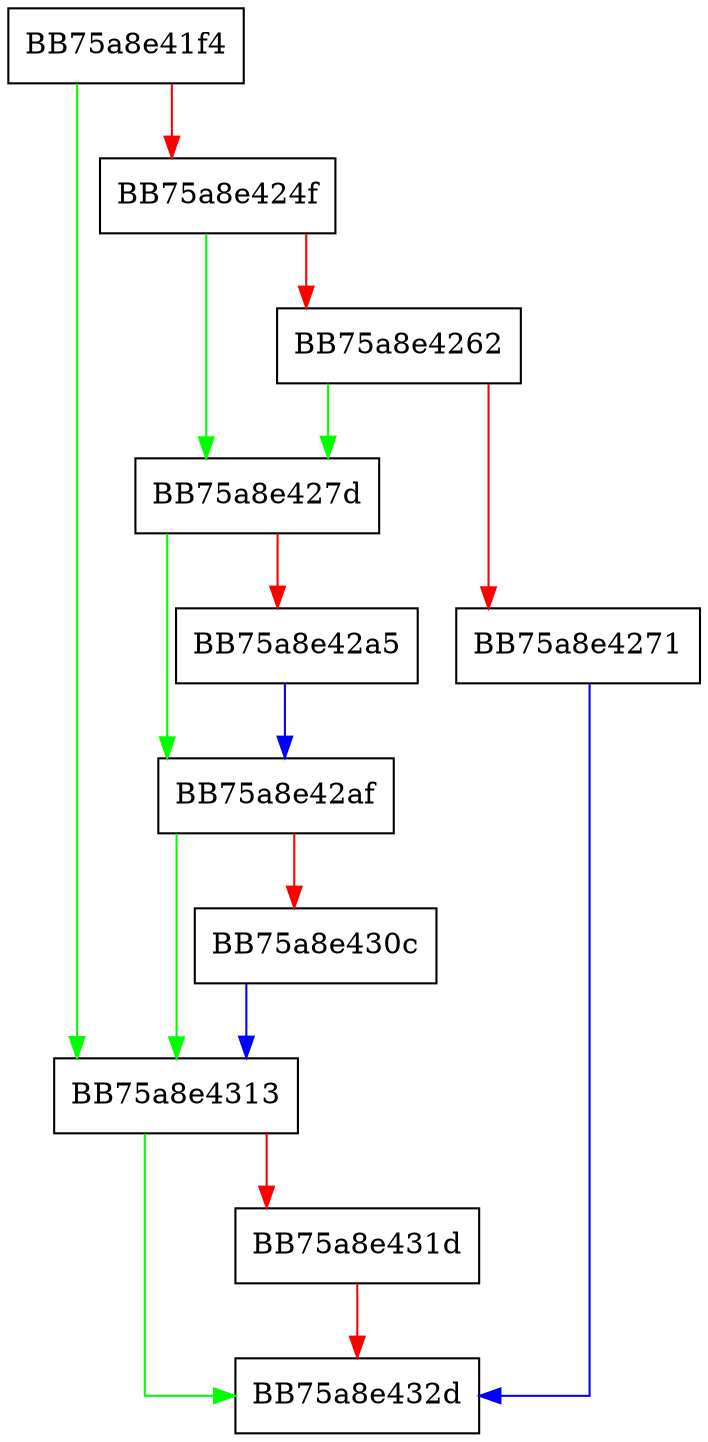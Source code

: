 digraph allocate {
  node [shape="box"];
  graph [splines=ortho];
  BB75a8e41f4 -> BB75a8e4313 [color="green"];
  BB75a8e41f4 -> BB75a8e424f [color="red"];
  BB75a8e424f -> BB75a8e427d [color="green"];
  BB75a8e424f -> BB75a8e4262 [color="red"];
  BB75a8e4262 -> BB75a8e427d [color="green"];
  BB75a8e4262 -> BB75a8e4271 [color="red"];
  BB75a8e4271 -> BB75a8e432d [color="blue"];
  BB75a8e427d -> BB75a8e42af [color="green"];
  BB75a8e427d -> BB75a8e42a5 [color="red"];
  BB75a8e42a5 -> BB75a8e42af [color="blue"];
  BB75a8e42af -> BB75a8e4313 [color="green"];
  BB75a8e42af -> BB75a8e430c [color="red"];
  BB75a8e430c -> BB75a8e4313 [color="blue"];
  BB75a8e4313 -> BB75a8e432d [color="green"];
  BB75a8e4313 -> BB75a8e431d [color="red"];
  BB75a8e431d -> BB75a8e432d [color="red"];
}